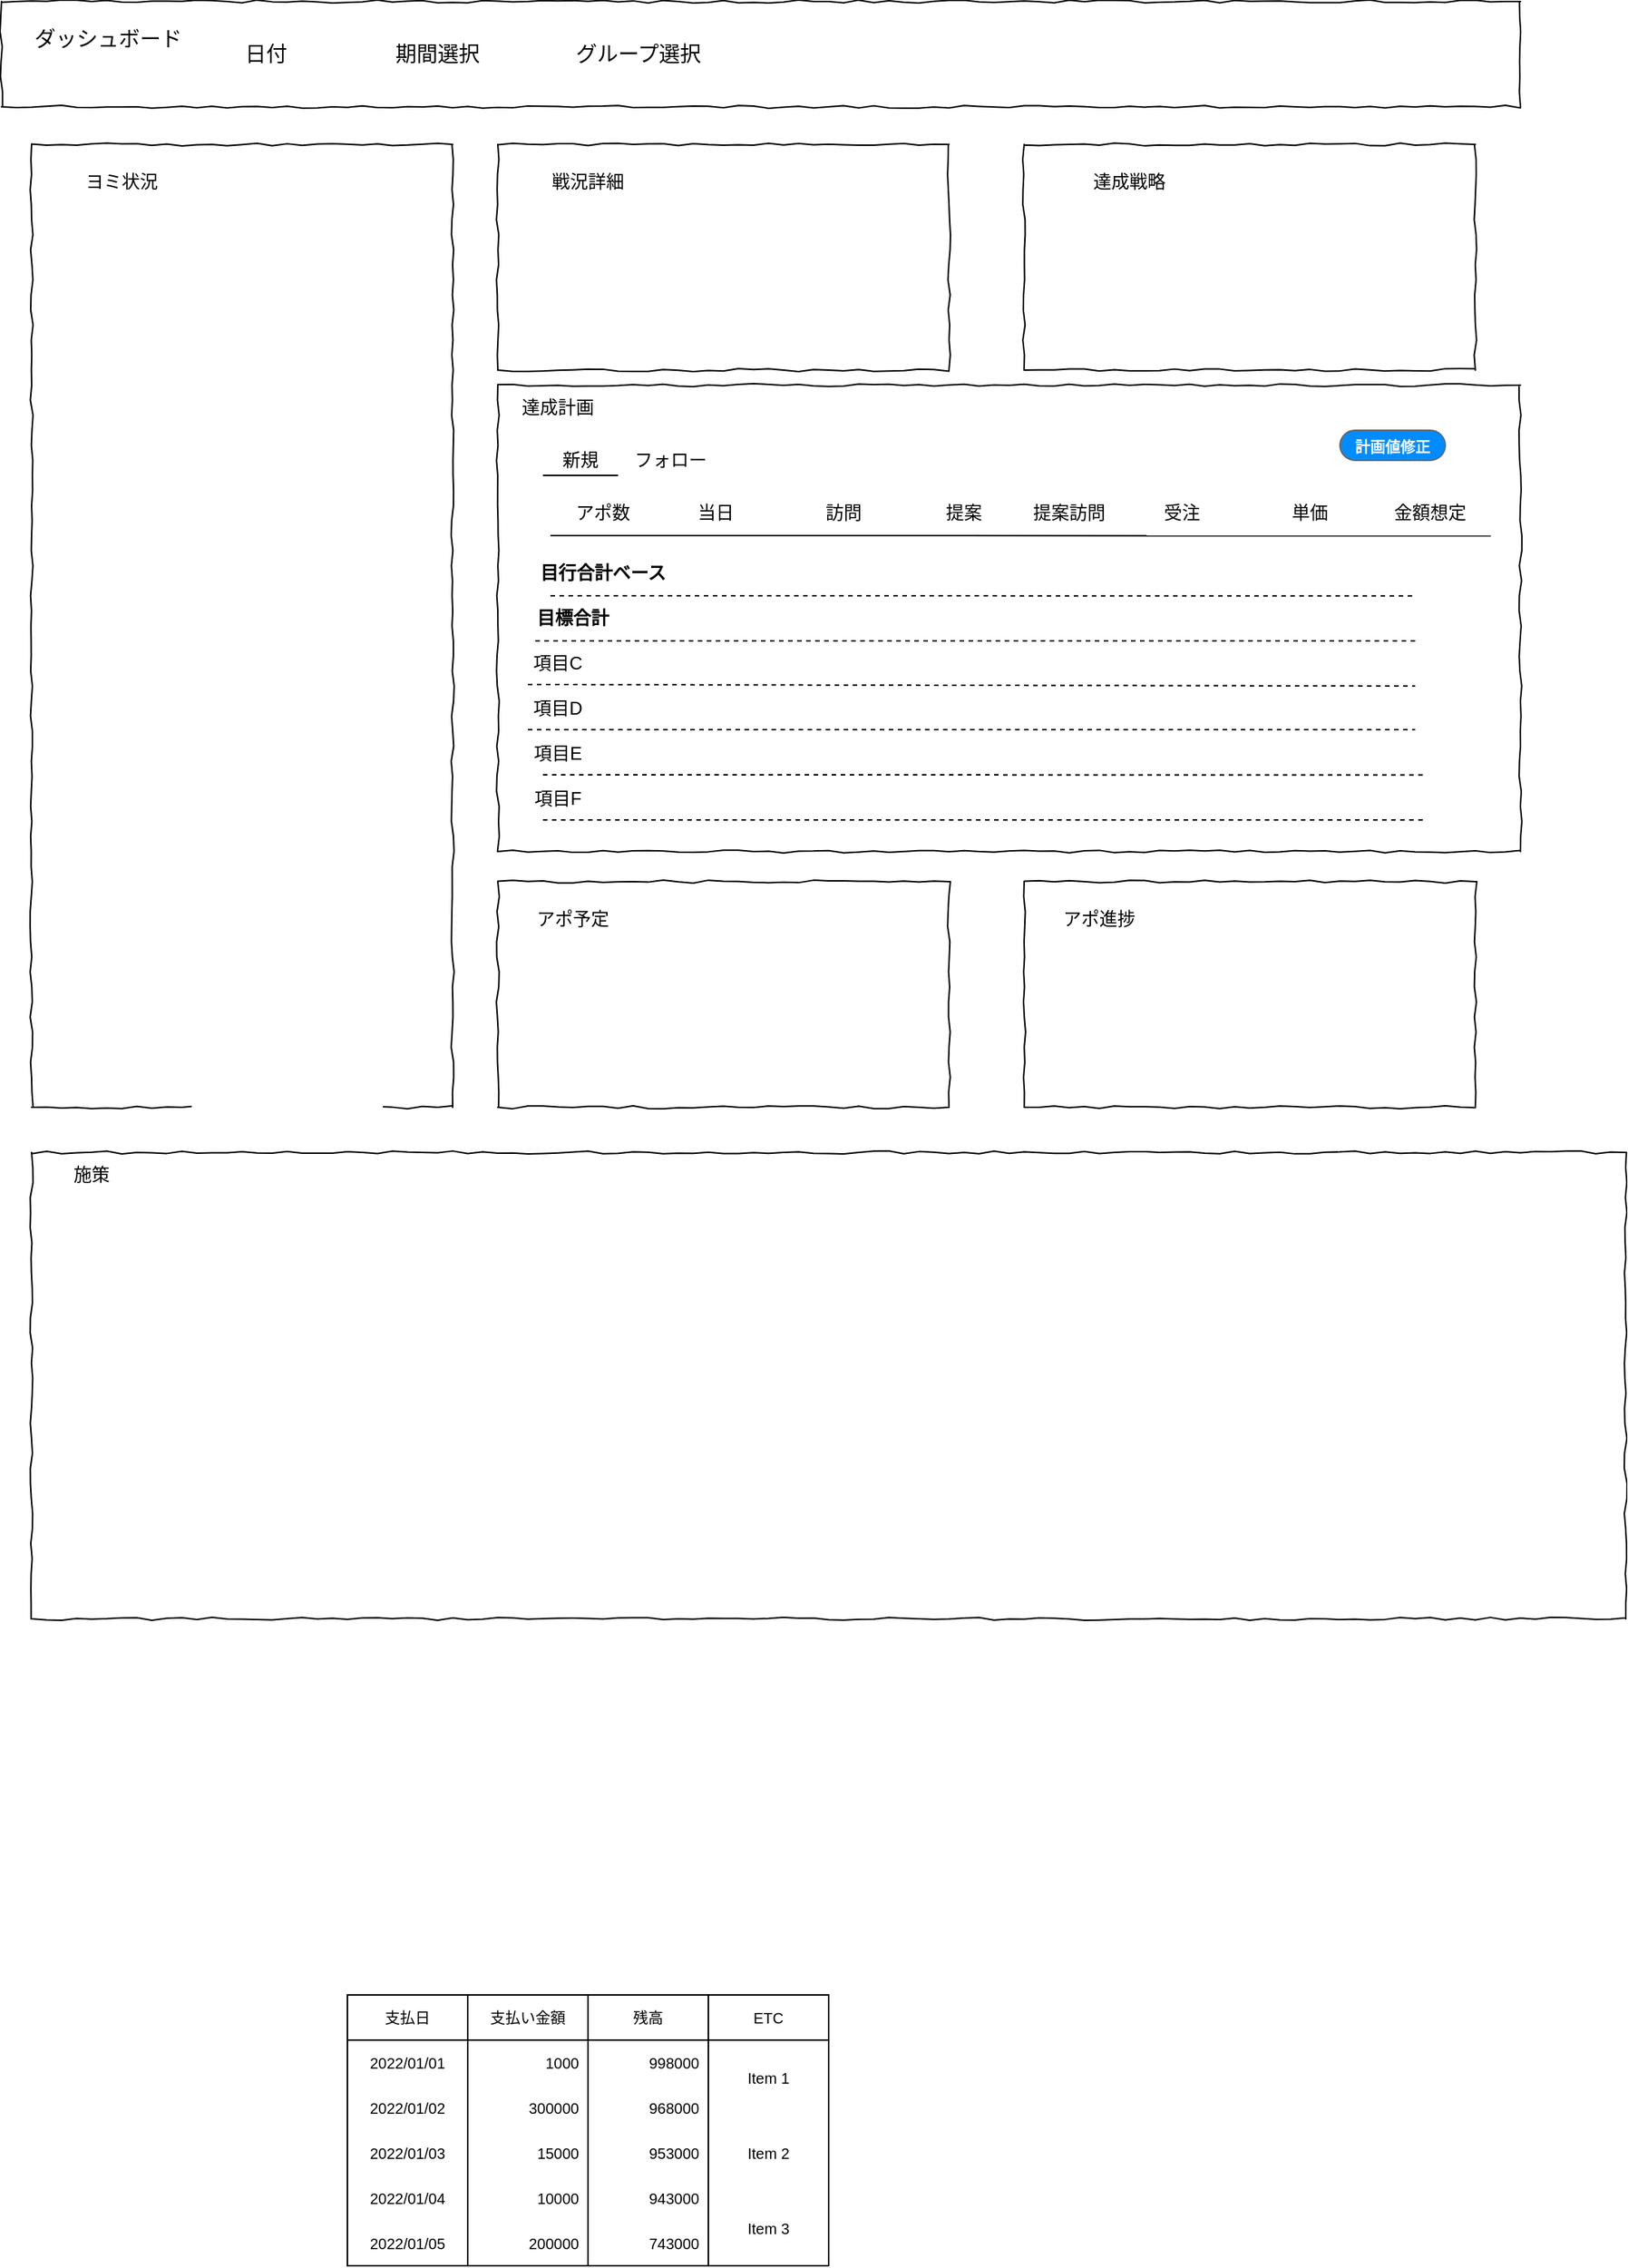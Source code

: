 <mxfile version="20.2.7" type="github">
  <diagram name="Page-1" id="03018318-947c-dd8e-b7a3-06fadd420f32">
    <mxGraphModel dx="1426" dy="794" grid="1" gridSize="10" guides="1" tooltips="1" connect="1" arrows="1" fold="1" page="1" pageScale="1" pageWidth="1100" pageHeight="850" background="none" math="0" shadow="0">
      <root>
        <mxCell id="0" />
        <mxCell id="1" parent="0" />
        <mxCell id="677b7b8949515195-1" value="" style="whiteSpace=wrap;html=1;rounded=0;shadow=0;labelBackgroundColor=none;strokeColor=#000000;strokeWidth=1;fillColor=none;fontFamily=Verdana;fontSize=12;fontColor=#000000;align=center;comic=1;" parent="1" vertex="1">
          <mxGeometry x="50" y="790" width="1060" height="310" as="geometry" />
        </mxCell>
        <mxCell id="677b7b8949515195-4" value="ダッシュボード" style="text;html=1;points=[];align=left;verticalAlign=top;spacingTop=-4;fontSize=14;fontFamily=Verdana" parent="1" vertex="1">
          <mxGeometry x="50" y="40" width="60" height="20" as="geometry" />
        </mxCell>
        <mxCell id="677b7b8949515195-5" value="日付" style="text;html=1;points=[];align=left;verticalAlign=top;spacingTop=-4;fontSize=14;fontFamily=Verdana" parent="1" vertex="1">
          <mxGeometry x="190" y="50" width="60" height="20" as="geometry" />
        </mxCell>
        <mxCell id="677b7b8949515195-6" value="期間選択" style="text;html=1;points=[];align=left;verticalAlign=top;spacingTop=-4;fontSize=14;fontFamily=Verdana" parent="1" vertex="1">
          <mxGeometry x="290" y="50" width="60" height="20" as="geometry" />
        </mxCell>
        <mxCell id="677b7b8949515195-7" value="グループ選択" style="text;html=1;points=[];align=left;verticalAlign=top;spacingTop=-4;fontSize=14;fontFamily=Verdana" parent="1" vertex="1">
          <mxGeometry x="410" y="50" width="60" height="20" as="geometry" />
        </mxCell>
        <mxCell id="677b7b8949515195-25" value="" style="whiteSpace=wrap;html=1;rounded=0;shadow=0;labelBackgroundColor=none;strokeWidth=1;fillColor=none;fontFamily=Verdana;fontSize=12;align=center;comic=1;" parent="1" vertex="1">
          <mxGeometry x="50" y="120" width="280" height="640" as="geometry" />
        </mxCell>
        <mxCell id="h9OHCqwM38FuyLcECadE-1" value="" style="whiteSpace=wrap;html=1;rounded=0;shadow=0;labelBackgroundColor=none;strokeWidth=1;fillColor=none;fontFamily=Verdana;fontSize=12;align=center;comic=1;" parent="1" vertex="1">
          <mxGeometry x="360" y="120" width="300" height="150" as="geometry" />
        </mxCell>
        <mxCell id="h9OHCqwM38FuyLcECadE-2" value="" style="whiteSpace=wrap;html=1;rounded=0;shadow=0;labelBackgroundColor=none;strokeWidth=1;fillColor=none;fontFamily=Verdana;fontSize=12;align=center;comic=1;" parent="1" vertex="1">
          <mxGeometry x="710" y="120" width="300" height="150" as="geometry" />
        </mxCell>
        <mxCell id="h9OHCqwM38FuyLcECadE-4" value="" style="whiteSpace=wrap;html=1;rounded=0;shadow=0;labelBackgroundColor=none;strokeWidth=1;fillColor=none;fontFamily=Verdana;fontSize=12;align=center;comic=1;" parent="1" vertex="1">
          <mxGeometry x="360" y="280" width="680" height="310" as="geometry" />
        </mxCell>
        <mxCell id="h9OHCqwM38FuyLcECadE-5" value="" style="whiteSpace=wrap;html=1;rounded=0;shadow=0;labelBackgroundColor=none;strokeWidth=1;fillColor=none;fontFamily=Verdana;fontSize=12;align=center;comic=1;" parent="1" vertex="1">
          <mxGeometry x="360" y="610" width="300" height="150" as="geometry" />
        </mxCell>
        <mxCell id="h9OHCqwM38FuyLcECadE-6" value="" style="whiteSpace=wrap;html=1;rounded=0;shadow=0;labelBackgroundColor=none;strokeWidth=1;fillColor=none;fontFamily=Verdana;fontSize=12;align=center;comic=1;" parent="1" vertex="1">
          <mxGeometry x="710" y="610" width="300" height="150" as="geometry" />
        </mxCell>
        <mxCell id="h9OHCqwM38FuyLcECadE-7" value="ヨミ状況" style="text;html=1;strokeColor=none;fillColor=none;align=center;verticalAlign=middle;whiteSpace=wrap;rounded=0;" parent="1" vertex="1">
          <mxGeometry x="80" y="130" width="60" height="30" as="geometry" />
        </mxCell>
        <mxCell id="h9OHCqwM38FuyLcECadE-8" value="戦況詳細&lt;span style=&quot;color: rgba(0, 0, 0, 0); font-family: monospace; font-size: 0px; text-align: start;&quot;&gt;%3CmxGraphModel%3E%3Croot%3E%3CmxCell%20id%3D%220%22%2F%3E%3CmxCell%20id%3D%221%22%20parent%3D%220%22%2F%3E%3CmxCell%20id%3D%222%22%20value%3D%22%E3%83%A8%E3%83%9F%E7%8A%B6%E6%B3%81%22%20style%3D%22text%3Bhtml%3D1%3BstrokeColor%3Dnone%3BfillColor%3Dnone%3Balign%3Dcenter%3BverticalAlign%3Dmiddle%3BwhiteSpace%3Dwrap%3Brounded%3D0%3B%22%20vertex%3D%221%22%20parent%3D%221%22%3E%3CmxGeometry%20x%3D%22140%22%20y%3D%22210%22%20width%3D%2260%22%20height%3D%2230%22%20as%3D%22geometry%22%2F%3E%3C%2FmxCell%3E%3C%2Froot%3E%3C%2FmxGraphModel%3E&lt;/span&gt;" style="text;html=1;strokeColor=none;fillColor=none;align=center;verticalAlign=middle;whiteSpace=wrap;rounded=0;" parent="1" vertex="1">
          <mxGeometry x="390" y="130" width="60" height="30" as="geometry" />
        </mxCell>
        <mxCell id="h9OHCqwM38FuyLcECadE-9" value="達成戦略" style="text;html=1;strokeColor=none;fillColor=none;align=center;verticalAlign=middle;whiteSpace=wrap;rounded=0;" parent="1" vertex="1">
          <mxGeometry x="750" y="130" width="60" height="30" as="geometry" />
        </mxCell>
        <mxCell id="h9OHCqwM38FuyLcECadE-10" value="" style="whiteSpace=wrap;html=1;rounded=0;shadow=0;labelBackgroundColor=none;strokeWidth=1;fillColor=none;fontFamily=Verdana;fontSize=12;align=center;comic=1;" parent="1" vertex="1">
          <mxGeometry x="30" y="25" width="1010" height="70" as="geometry" />
        </mxCell>
        <mxCell id="h9OHCqwM38FuyLcECadE-11" value="アポ予定" style="text;html=1;strokeColor=none;fillColor=none;align=center;verticalAlign=middle;whiteSpace=wrap;rounded=0;" parent="1" vertex="1">
          <mxGeometry x="380" y="620" width="60" height="30" as="geometry" />
        </mxCell>
        <mxCell id="h9OHCqwM38FuyLcECadE-12" value="アポ進捗" style="text;html=1;strokeColor=none;fillColor=none;align=center;verticalAlign=middle;whiteSpace=wrap;rounded=0;" parent="1" vertex="1">
          <mxGeometry x="730" y="620" width="60" height="30" as="geometry" />
        </mxCell>
        <mxCell id="h9OHCqwM38FuyLcECadE-13" value="施策" style="text;html=1;strokeColor=none;fillColor=none;align=center;verticalAlign=middle;whiteSpace=wrap;rounded=0;" parent="1" vertex="1">
          <mxGeometry x="60" y="790" width="60" height="30" as="geometry" />
        </mxCell>
        <mxCell id="h9OHCqwM38FuyLcECadE-14" value="達成計画" style="text;html=1;strokeColor=none;fillColor=none;align=center;verticalAlign=middle;whiteSpace=wrap;rounded=0;" parent="1" vertex="1">
          <mxGeometry x="370" y="280" width="60" height="30" as="geometry" />
        </mxCell>
        <mxCell id="h9OHCqwM38FuyLcECadE-15" value="新規" style="text;html=1;strokeColor=none;fillColor=none;align=center;verticalAlign=middle;whiteSpace=wrap;rounded=0;" parent="1" vertex="1">
          <mxGeometry x="390" y="320" width="50" height="20" as="geometry" />
        </mxCell>
        <mxCell id="h9OHCqwM38FuyLcECadE-16" value="フォロー" style="text;html=1;strokeColor=none;fillColor=none;align=center;verticalAlign=middle;whiteSpace=wrap;rounded=0;" parent="1" vertex="1">
          <mxGeometry x="450" y="320" width="50" height="20" as="geometry" />
        </mxCell>
        <mxCell id="h9OHCqwM38FuyLcECadE-17" value="" style="endArrow=none;html=1;rounded=0;exitX=0;exitY=1;exitDx=0;exitDy=0;entryX=1;entryY=1;entryDx=0;entryDy=0;" parent="1" source="h9OHCqwM38FuyLcECadE-15" target="h9OHCqwM38FuyLcECadE-15" edge="1">
          <mxGeometry width="50" height="50" relative="1" as="geometry">
            <mxPoint x="440" y="340" as="sourcePoint" />
            <mxPoint x="490" y="290" as="targetPoint" />
          </mxGeometry>
        </mxCell>
        <mxCell id="h9OHCqwM38FuyLcECadE-25" value="&lt;meta charset=&quot;utf-8&quot;&gt;&lt;span style=&quot;color: rgb(3, 3, 3); font-family: NotoSansJP; font-size: 12px; font-style: normal; font-variant-ligatures: normal; font-variant-caps: normal; font-weight: 400; letter-spacing: normal; orphans: 2; text-align: right; text-indent: 0px; text-transform: none; widows: 2; word-spacing: 0px; -webkit-text-stroke-width: 0px; background-color: rgb(255, 255, 255); text-decoration-thickness: initial; text-decoration-style: initial; text-decoration-color: initial; float: none; display: inline !important;&quot;&gt;アポ数&lt;/span&gt;" style="text;html=1;strokeColor=none;fillColor=none;align=center;verticalAlign=middle;whiteSpace=wrap;rounded=0;" parent="1" vertex="1">
          <mxGeometry x="400" y="350" width="60" height="30" as="geometry" />
        </mxCell>
        <mxCell id="h9OHCqwM38FuyLcECadE-26" value="&lt;span style=&quot;color: rgb(3, 3, 3); font-family: NotoSansJP; font-size: 12px; font-style: normal; font-variant-ligatures: normal; font-variant-caps: normal; font-weight: 400; letter-spacing: normal; orphans: 2; text-align: right; text-indent: 0px; text-transform: none; widows: 2; word-spacing: 0px; -webkit-text-stroke-width: 0px; background-color: rgb(255, 255, 255); text-decoration-thickness: initial; text-decoration-style: initial; text-decoration-color: initial; float: none; display: inline !important;&quot;&gt;当日&lt;/span&gt;" style="text;html=1;strokeColor=none;fillColor=none;align=center;verticalAlign=middle;whiteSpace=wrap;rounded=0;" parent="1" vertex="1">
          <mxGeometry x="475" y="350" width="60" height="30" as="geometry" />
        </mxCell>
        <mxCell id="h9OHCqwM38FuyLcECadE-28" value="&lt;span style=&quot;color: rgb(3, 3, 3); font-family: NotoSansJP; font-size: 12px; font-style: normal; font-variant-ligatures: normal; font-variant-caps: normal; font-weight: 400; letter-spacing: normal; orphans: 2; text-align: right; text-indent: 0px; text-transform: none; widows: 2; word-spacing: 0px; -webkit-text-stroke-width: 0px; background-color: rgb(255, 255, 255); text-decoration-thickness: initial; text-decoration-style: initial; text-decoration-color: initial; float: none; display: inline !important;&quot;&gt;訪問&lt;/span&gt;" style="text;html=1;strokeColor=none;fillColor=none;align=center;verticalAlign=middle;whiteSpace=wrap;rounded=0;" parent="1" vertex="1">
          <mxGeometry x="560" y="350" width="60" height="30" as="geometry" />
        </mxCell>
        <mxCell id="h9OHCqwM38FuyLcECadE-29" value="&lt;span style=&quot;color: rgb(3, 3, 3); font-family: NotoSansJP; font-size: 12px; font-style: normal; font-variant-ligatures: normal; font-variant-caps: normal; font-weight: 400; letter-spacing: normal; orphans: 2; text-align: right; text-indent: 0px; text-transform: none; widows: 2; word-spacing: 0px; -webkit-text-stroke-width: 0px; background-color: rgb(255, 255, 255); text-decoration-thickness: initial; text-decoration-style: initial; text-decoration-color: initial; float: none; display: inline !important;&quot;&gt;提案&lt;/span&gt;" style="text;html=1;strokeColor=none;fillColor=none;align=center;verticalAlign=middle;whiteSpace=wrap;rounded=0;" parent="1" vertex="1">
          <mxGeometry x="640" y="350" width="60" height="30" as="geometry" />
        </mxCell>
        <mxCell id="h9OHCqwM38FuyLcECadE-30" value="&lt;span style=&quot;color: rgb(3, 3, 3); font-family: NotoSansJP; font-size: 12px; font-style: normal; font-variant-ligatures: normal; font-variant-caps: normal; font-weight: 400; letter-spacing: normal; orphans: 2; text-align: right; text-indent: 0px; text-transform: none; widows: 2; word-spacing: 0px; -webkit-text-stroke-width: 0px; background-color: rgb(255, 255, 255); text-decoration-thickness: initial; text-decoration-style: initial; text-decoration-color: initial; float: none; display: inline !important;&quot;&gt;提案訪問&lt;/span&gt;" style="text;html=1;strokeColor=none;fillColor=none;align=center;verticalAlign=middle;whiteSpace=wrap;rounded=0;" parent="1" vertex="1">
          <mxGeometry x="710" y="350" width="60" height="30" as="geometry" />
        </mxCell>
        <mxCell id="h9OHCqwM38FuyLcECadE-31" value="&lt;span style=&quot;color: rgb(3, 3, 3); font-family: NotoSansJP; font-size: 12px; font-style: normal; font-variant-ligatures: normal; font-variant-caps: normal; font-weight: 400; letter-spacing: normal; orphans: 2; text-align: right; text-indent: 0px; text-transform: none; widows: 2; word-spacing: 0px; -webkit-text-stroke-width: 0px; background-color: rgb(255, 255, 255); text-decoration-thickness: initial; text-decoration-style: initial; text-decoration-color: initial; float: none; display: inline !important;&quot;&gt;受注&lt;/span&gt;" style="text;html=1;strokeColor=none;fillColor=none;align=center;verticalAlign=middle;whiteSpace=wrap;rounded=0;" parent="1" vertex="1">
          <mxGeometry x="785" y="350" width="60" height="30" as="geometry" />
        </mxCell>
        <mxCell id="h9OHCqwM38FuyLcECadE-32" value="&lt;span style=&quot;color: rgb(3, 3, 3); font-family: NotoSansJP; font-size: 12px; font-style: normal; font-variant-ligatures: normal; font-variant-caps: normal; font-weight: 400; letter-spacing: normal; orphans: 2; text-align: right; text-indent: 0px; text-transform: none; widows: 2; word-spacing: 0px; -webkit-text-stroke-width: 0px; background-color: rgb(255, 255, 255); text-decoration-thickness: initial; text-decoration-style: initial; text-decoration-color: initial; float: none; display: inline !important;&quot;&gt;単価&lt;/span&gt;" style="text;html=1;strokeColor=none;fillColor=none;align=center;verticalAlign=middle;whiteSpace=wrap;rounded=0;" parent="1" vertex="1">
          <mxGeometry x="870" y="350" width="60" height="30" as="geometry" />
        </mxCell>
        <mxCell id="h9OHCqwM38FuyLcECadE-33" value="&lt;span style=&quot;color: rgb(3, 3, 3); font-family: NotoSansJP; font-size: 12px; font-style: normal; font-variant-ligatures: normal; font-variant-caps: normal; font-weight: 400; letter-spacing: normal; orphans: 2; text-align: right; text-indent: 0px; text-transform: none; widows: 2; word-spacing: 0px; -webkit-text-stroke-width: 0px; background-color: rgb(255, 255, 255); text-decoration-thickness: initial; text-decoration-style: initial; text-decoration-color: initial; float: none; display: inline !important;&quot;&gt;金額想定&lt;/span&gt;" style="text;html=1;strokeColor=none;fillColor=none;align=center;verticalAlign=middle;whiteSpace=wrap;rounded=0;" parent="1" vertex="1">
          <mxGeometry x="950" y="350" width="60" height="30" as="geometry" />
        </mxCell>
        <mxCell id="h9OHCqwM38FuyLcECadE-34" value="" style="endArrow=none;html=1;rounded=0;exitX=0;exitY=1;exitDx=0;exitDy=0;entryX=0.971;entryY=0.323;entryDx=0;entryDy=0;entryPerimeter=0;" parent="1" target="h9OHCqwM38FuyLcECadE-4" edge="1">
          <mxGeometry width="50" height="50" relative="1" as="geometry">
            <mxPoint x="395" y="380" as="sourcePoint" />
            <mxPoint x="445" y="380" as="targetPoint" />
          </mxGeometry>
        </mxCell>
        <mxCell id="h9OHCqwM38FuyLcECadE-35" value="&lt;b&gt;目行合計ベース&lt;/b&gt;" style="text;html=1;strokeColor=none;fillColor=none;align=center;verticalAlign=middle;whiteSpace=wrap;rounded=0;" parent="1" vertex="1">
          <mxGeometry x="380" y="390" width="100" height="30" as="geometry" />
        </mxCell>
        <mxCell id="h9OHCqwM38FuyLcECadE-36" value="&lt;b&gt;目標合計&lt;/b&gt;" style="text;html=1;strokeColor=none;fillColor=none;align=center;verticalAlign=middle;whiteSpace=wrap;rounded=0;" parent="1" vertex="1">
          <mxGeometry x="380" y="420" width="60" height="30" as="geometry" />
        </mxCell>
        <mxCell id="h9OHCqwM38FuyLcECadE-37" value="項目C" style="text;html=1;strokeColor=none;fillColor=none;align=center;verticalAlign=middle;whiteSpace=wrap;rounded=0;" parent="1" vertex="1">
          <mxGeometry x="370" y="450" width="60" height="30" as="geometry" />
        </mxCell>
        <mxCell id="h9OHCqwM38FuyLcECadE-38" value="項目D" style="text;html=1;strokeColor=none;fillColor=none;align=center;verticalAlign=middle;whiteSpace=wrap;rounded=0;" parent="1" vertex="1">
          <mxGeometry x="370" y="480" width="60" height="30" as="geometry" />
        </mxCell>
        <mxCell id="h9OHCqwM38FuyLcECadE-39" value="項目E" style="text;html=1;strokeColor=none;fillColor=none;align=center;verticalAlign=middle;whiteSpace=wrap;rounded=0;" parent="1" vertex="1">
          <mxGeometry x="370" y="510" width="60" height="30" as="geometry" />
        </mxCell>
        <mxCell id="h9OHCqwM38FuyLcECadE-40" value="項目F" style="text;html=1;strokeColor=none;fillColor=none;align=center;verticalAlign=middle;whiteSpace=wrap;rounded=0;" parent="1" vertex="1">
          <mxGeometry x="370" y="540" width="60" height="30" as="geometry" />
        </mxCell>
        <mxCell id="h9OHCqwM38FuyLcECadE-41" value="" style="endArrow=none;dashed=1;html=1;rounded=0;entryX=0.897;entryY=0.452;entryDx=0;entryDy=0;entryPerimeter=0;exitX=0.25;exitY=0;exitDx=0;exitDy=0;" parent="1" source="h9OHCqwM38FuyLcECadE-36" target="h9OHCqwM38FuyLcECadE-4" edge="1">
          <mxGeometry width="50" height="50" relative="1" as="geometry">
            <mxPoint x="395" y="420" as="sourcePoint" />
            <mxPoint x="445" y="370" as="targetPoint" />
          </mxGeometry>
        </mxCell>
        <mxCell id="h9OHCqwM38FuyLcECadE-42" value="" style="endArrow=none;dashed=1;html=1;rounded=0;exitX=0.25;exitY=0;exitDx=0;exitDy=0;" parent="1" source="h9OHCqwM38FuyLcECadE-37" edge="1">
          <mxGeometry width="50" height="50" relative="1" as="geometry">
            <mxPoint x="390" y="450" as="sourcePoint" />
            <mxPoint x="970" y="450" as="targetPoint" />
          </mxGeometry>
        </mxCell>
        <mxCell id="h9OHCqwM38FuyLcECadE-43" value="" style="endArrow=none;dashed=1;html=1;rounded=0;exitX=0.25;exitY=0;exitDx=0;exitDy=0;" parent="1" edge="1">
          <mxGeometry width="50" height="50" relative="1" as="geometry">
            <mxPoint x="380" y="479" as="sourcePoint" />
            <mxPoint x="970" y="480" as="targetPoint" />
          </mxGeometry>
        </mxCell>
        <mxCell id="h9OHCqwM38FuyLcECadE-44" value="" style="endArrow=none;dashed=1;html=1;rounded=0;exitX=0.25;exitY=0;exitDx=0;exitDy=0;" parent="1" edge="1">
          <mxGeometry width="50" height="50" relative="1" as="geometry">
            <mxPoint x="380" y="509" as="sourcePoint" />
            <mxPoint x="970" y="509" as="targetPoint" />
          </mxGeometry>
        </mxCell>
        <mxCell id="h9OHCqwM38FuyLcECadE-45" value="" style="endArrow=none;dashed=1;html=1;rounded=0;entryX=0.897;entryY=0.452;entryDx=0;entryDy=0;entryPerimeter=0;exitX=0.25;exitY=0;exitDx=0;exitDy=0;" parent="1" edge="1">
          <mxGeometry width="50" height="50" relative="1" as="geometry">
            <mxPoint x="390" y="539" as="sourcePoint" />
            <mxPoint x="974.96" y="539.12" as="targetPoint" />
          </mxGeometry>
        </mxCell>
        <mxCell id="h9OHCqwM38FuyLcECadE-46" value="" style="endArrow=none;dashed=1;html=1;rounded=0;exitX=0.25;exitY=0;exitDx=0;exitDy=0;" parent="1" edge="1">
          <mxGeometry width="50" height="50" relative="1" as="geometry">
            <mxPoint x="390" y="569" as="sourcePoint" />
            <mxPoint x="975" y="569" as="targetPoint" />
          </mxGeometry>
        </mxCell>
        <mxCell id="h9OHCqwM38FuyLcECadE-48" value="&lt;font style=&quot;font-size: 10px;&quot;&gt;計画値修正&lt;/font&gt;" style="strokeWidth=1;shadow=0;dashed=0;align=center;html=1;shape=mxgraph.mockup.buttons.button;strokeColor=#666666;fontColor=#ffffff;mainText=;buttonStyle=round;fontSize=17;fontStyle=1;fillColor=#008cff;whiteSpace=wrap;" parent="1" vertex="1">
          <mxGeometry x="920" y="310" width="70" height="20" as="geometry" />
        </mxCell>
        <mxCell id="h9OHCqwM38FuyLcECadE-51" value="支払日" style="swimlane;fontStyle=0;childLayout=stackLayout;horizontal=1;startSize=30;horizontalStack=0;resizeParent=1;resizeParentMax=0;resizeLast=0;collapsible=1;marginBottom=0;fontSize=10;" parent="1" vertex="1">
          <mxGeometry x="260" y="1350" width="80" height="180" as="geometry" />
        </mxCell>
        <mxCell id="h9OHCqwM38FuyLcECadE-52" value="2022/01/01" style="text;strokeColor=none;fillColor=none;align=center;verticalAlign=middle;spacingLeft=4;spacingRight=4;overflow=hidden;points=[[0,0.5],[1,0.5]];portConstraint=eastwest;rotatable=0;fontSize=10;" parent="h9OHCqwM38FuyLcECadE-51" vertex="1">
          <mxGeometry y="30" width="80" height="30" as="geometry" />
        </mxCell>
        <mxCell id="h9OHCqwM38FuyLcECadE-53" value="2022/01/02" style="text;strokeColor=none;fillColor=none;align=center;verticalAlign=middle;spacingLeft=4;spacingRight=4;overflow=hidden;points=[[0,0.5],[1,0.5]];portConstraint=eastwest;rotatable=0;fontSize=10;" parent="h9OHCqwM38FuyLcECadE-51" vertex="1">
          <mxGeometry y="60" width="80" height="30" as="geometry" />
        </mxCell>
        <mxCell id="h9OHCqwM38FuyLcECadE-55" value="2022/01/03" style="text;strokeColor=none;fillColor=none;align=center;verticalAlign=middle;spacingLeft=4;spacingRight=4;overflow=hidden;points=[[0,0.5],[1,0.5]];portConstraint=eastwest;rotatable=0;fontSize=10;" parent="h9OHCqwM38FuyLcECadE-51" vertex="1">
          <mxGeometry y="90" width="80" height="30" as="geometry" />
        </mxCell>
        <mxCell id="h9OHCqwM38FuyLcECadE-56" value="2022/01/04" style="text;strokeColor=none;fillColor=none;align=center;verticalAlign=middle;spacingLeft=4;spacingRight=4;overflow=hidden;points=[[0,0.5],[1,0.5]];portConstraint=eastwest;rotatable=0;fontSize=10;" parent="h9OHCqwM38FuyLcECadE-51" vertex="1">
          <mxGeometry y="120" width="80" height="30" as="geometry" />
        </mxCell>
        <mxCell id="h9OHCqwM38FuyLcECadE-54" value="2022/01/05" style="text;strokeColor=none;fillColor=none;align=center;verticalAlign=middle;spacingLeft=4;spacingRight=4;overflow=hidden;points=[[0,0.5],[1,0.5]];portConstraint=eastwest;rotatable=0;fontSize=10;" parent="h9OHCqwM38FuyLcECadE-51" vertex="1">
          <mxGeometry y="150" width="80" height="30" as="geometry" />
        </mxCell>
        <mxCell id="h9OHCqwM38FuyLcECadE-57" value="支払い金額" style="swimlane;fontStyle=0;childLayout=stackLayout;horizontal=1;startSize=30;horizontalStack=0;resizeParent=1;resizeParentMax=0;resizeLast=0;collapsible=1;marginBottom=0;fontSize=10;" parent="1" vertex="1">
          <mxGeometry x="340" y="1350" width="80" height="180" as="geometry" />
        </mxCell>
        <mxCell id="h9OHCqwM38FuyLcECadE-58" value="1000" style="text;strokeColor=none;fillColor=none;align=right;verticalAlign=middle;spacingLeft=4;spacingRight=4;overflow=hidden;points=[[0,0.5],[1,0.5]];portConstraint=eastwest;rotatable=0;fontSize=10;" parent="h9OHCqwM38FuyLcECadE-57" vertex="1">
          <mxGeometry y="30" width="80" height="30" as="geometry" />
        </mxCell>
        <mxCell id="h9OHCqwM38FuyLcECadE-59" value="300000" style="text;strokeColor=none;fillColor=none;align=right;verticalAlign=middle;spacingLeft=4;spacingRight=4;overflow=hidden;points=[[0,0.5],[1,0.5]];portConstraint=eastwest;rotatable=0;fontSize=10;" parent="h9OHCqwM38FuyLcECadE-57" vertex="1">
          <mxGeometry y="60" width="80" height="30" as="geometry" />
        </mxCell>
        <mxCell id="h9OHCqwM38FuyLcECadE-60" value="15000" style="text;strokeColor=none;fillColor=none;align=right;verticalAlign=middle;spacingLeft=4;spacingRight=4;overflow=hidden;points=[[0,0.5],[1,0.5]];portConstraint=eastwest;rotatable=0;fontSize=10;" parent="h9OHCqwM38FuyLcECadE-57" vertex="1">
          <mxGeometry y="90" width="80" height="30" as="geometry" />
        </mxCell>
        <mxCell id="h9OHCqwM38FuyLcECadE-61" value="10000" style="text;strokeColor=none;fillColor=none;align=right;verticalAlign=middle;spacingLeft=4;spacingRight=4;overflow=hidden;points=[[0,0.5],[1,0.5]];portConstraint=eastwest;rotatable=0;fontSize=10;" parent="h9OHCqwM38FuyLcECadE-57" vertex="1">
          <mxGeometry y="120" width="80" height="30" as="geometry" />
        </mxCell>
        <mxCell id="h9OHCqwM38FuyLcECadE-62" value="200000" style="text;strokeColor=none;fillColor=none;align=right;verticalAlign=middle;spacingLeft=4;spacingRight=4;overflow=hidden;points=[[0,0.5],[1,0.5]];portConstraint=eastwest;rotatable=0;fontSize=10;" parent="h9OHCqwM38FuyLcECadE-57" vertex="1">
          <mxGeometry y="150" width="80" height="30" as="geometry" />
        </mxCell>
        <mxCell id="h9OHCqwM38FuyLcECadE-63" value="残高" style="swimlane;fontStyle=0;childLayout=stackLayout;horizontal=1;startSize=30;horizontalStack=0;resizeParent=1;resizeParentMax=0;resizeLast=0;collapsible=1;marginBottom=0;fontSize=10;" parent="1" vertex="1">
          <mxGeometry x="420" y="1350" width="80" height="180" as="geometry" />
        </mxCell>
        <mxCell id="h9OHCqwM38FuyLcECadE-64" value="998000" style="text;strokeColor=none;fillColor=none;align=right;verticalAlign=middle;spacingLeft=4;spacingRight=4;overflow=hidden;points=[[0,0.5],[1,0.5]];portConstraint=eastwest;rotatable=0;fontSize=10;" parent="h9OHCqwM38FuyLcECadE-63" vertex="1">
          <mxGeometry y="30" width="80" height="30" as="geometry" />
        </mxCell>
        <mxCell id="h9OHCqwM38FuyLcECadE-65" value="968000" style="text;strokeColor=none;fillColor=none;align=right;verticalAlign=middle;spacingLeft=4;spacingRight=4;overflow=hidden;points=[[0,0.5],[1,0.5]];portConstraint=eastwest;rotatable=0;fontSize=10;" parent="h9OHCqwM38FuyLcECadE-63" vertex="1">
          <mxGeometry y="60" width="80" height="30" as="geometry" />
        </mxCell>
        <mxCell id="h9OHCqwM38FuyLcECadE-66" value="953000" style="text;strokeColor=none;fillColor=none;align=right;verticalAlign=middle;spacingLeft=4;spacingRight=4;overflow=hidden;points=[[0,0.5],[1,0.5]];portConstraint=eastwest;rotatable=0;fontSize=10;" parent="h9OHCqwM38FuyLcECadE-63" vertex="1">
          <mxGeometry y="90" width="80" height="30" as="geometry" />
        </mxCell>
        <mxCell id="h9OHCqwM38FuyLcECadE-67" value="943000" style="text;strokeColor=none;fillColor=none;align=right;verticalAlign=middle;spacingLeft=4;spacingRight=4;overflow=hidden;points=[[0,0.5],[1,0.5]];portConstraint=eastwest;rotatable=0;fontSize=10;" parent="h9OHCqwM38FuyLcECadE-63" vertex="1">
          <mxGeometry y="120" width="80" height="30" as="geometry" />
        </mxCell>
        <mxCell id="h9OHCqwM38FuyLcECadE-68" value="743000" style="text;strokeColor=none;fillColor=none;align=right;verticalAlign=middle;spacingLeft=4;spacingRight=4;overflow=hidden;points=[[0,0.5],[1,0.5]];portConstraint=eastwest;rotatable=0;fontSize=10;" parent="h9OHCqwM38FuyLcECadE-63" vertex="1">
          <mxGeometry y="150" width="80" height="30" as="geometry" />
        </mxCell>
        <mxCell id="h9OHCqwM38FuyLcECadE-69" value="ETC" style="swimlane;fontStyle=0;childLayout=stackLayout;horizontal=1;startSize=30;horizontalStack=0;resizeParent=1;resizeParentMax=0;resizeLast=0;collapsible=1;marginBottom=0;fontSize=10;" parent="1" vertex="1">
          <mxGeometry x="500" y="1350" width="80" height="180" as="geometry" />
        </mxCell>
        <mxCell id="h9OHCqwM38FuyLcECadE-70" value="Item 1" style="text;strokeColor=none;fillColor=none;align=center;verticalAlign=middle;spacingLeft=4;spacingRight=4;overflow=hidden;points=[[0,0.5],[1,0.5]];portConstraint=eastwest;rotatable=0;fontSize=10;" parent="h9OHCqwM38FuyLcECadE-69" vertex="1">
          <mxGeometry y="30" width="80" height="50" as="geometry" />
        </mxCell>
        <mxCell id="h9OHCqwM38FuyLcECadE-71" value="Item 2" style="text;strokeColor=none;fillColor=none;align=center;verticalAlign=middle;spacingLeft=4;spacingRight=4;overflow=hidden;points=[[0,0.5],[1,0.5]];portConstraint=eastwest;rotatable=0;fontSize=10;" parent="h9OHCqwM38FuyLcECadE-69" vertex="1">
          <mxGeometry y="80" width="80" height="50" as="geometry" />
        </mxCell>
        <mxCell id="h9OHCqwM38FuyLcECadE-72" value="Item 3" style="text;strokeColor=none;fillColor=none;align=center;verticalAlign=middle;spacingLeft=4;spacingRight=4;overflow=hidden;points=[[0,0.5],[1,0.5]];portConstraint=eastwest;rotatable=0;fontSize=10;" parent="h9OHCqwM38FuyLcECadE-69" vertex="1">
          <mxGeometry y="130" width="80" height="50" as="geometry" />
        </mxCell>
      </root>
    </mxGraphModel>
  </diagram>
</mxfile>

